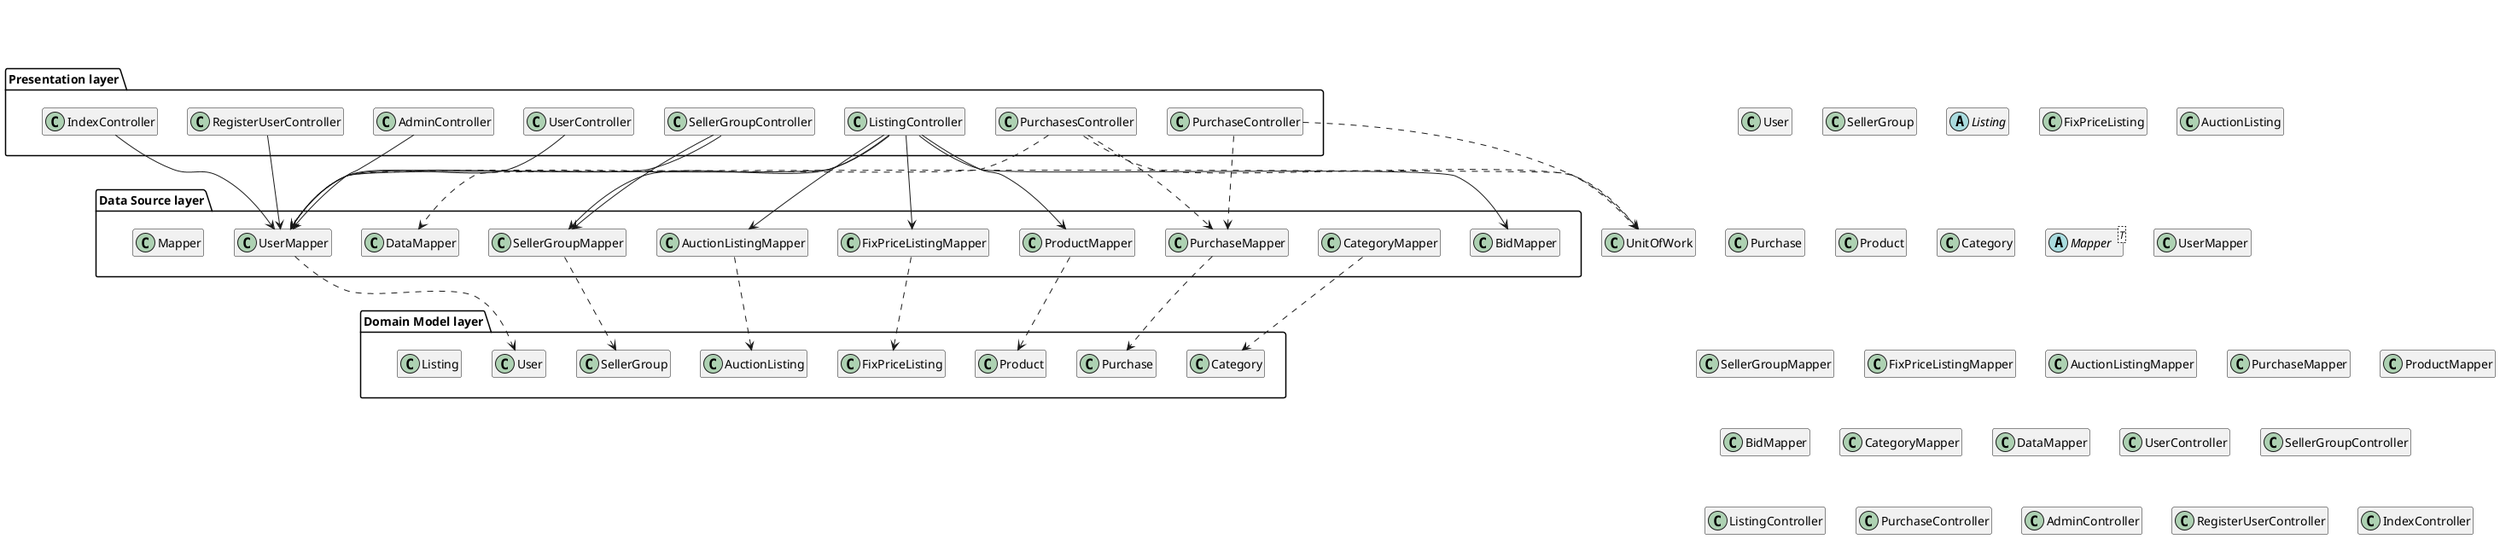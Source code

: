@startuml

skinparam classAttributeIconSize 0
hide empty members

package "Domain Model layer" {
    class User
    class SellerGroup
    class FixPriceListing
    class AuctionListing
    class Purchase
    class Product
    class Category
    class Listing
    User -[hidden]> SellerGroup
    SellerGroup -[hidden]> FixPriceListing
    FixPriceListing -[hidden]> AuctionListing
    AuctionListing -[hidden]> Purchase
    Purchase -[hidden]> Product
    Product -[hidden]> Category


}

package "Data Source layer" {
    class UserMapper
    class SellerGroupMapper
    class FixPriceListingMapper
    class AuctionListingMapper
    class PurchaseMapper
    class ProductMapper
    class BidMapper
    class CategoryMapper
    class DataMapper
    class Mapper

    UserMapper -[hidden]> SellerGroupMapper
    SellerGroupMapper -[hidden]> FixPriceListingMapper
    FixPriceListingMapper -[hidden]> AuctionListingMapper
    AuctionListingMapper -[hidden]> PurchaseMapper
    PurchaseMapper -[hidden]> ProductMapper
    ProductMapper -[hidden]> CategoryMapper
    CategoryMapper -[hidden]> BidMapper
}

package "Presentation layer" {
    class UserController
    class SellerGroupController
    class ListingController
    class PurchaseController
    class PurchasesController
    class AdminController
    class RegisterUserController
    class IndexController


    AdminController -[hidden]> RegisterUserController
    UserController -[hidden]> SellerGroupController
    SellerGroupController -[hidden]> ListingController
    ListingController -[hidden]> PurchaseController
    PurchaseController -[hidden]> PurchasesController
}

"Presentation layer" -[hidden]-> "Data Source layer"
"Data Source layer" -[hidden]->  "Domain Model layer"


UserController --> UserMapper
SellerGroupController --> UserMapper
SellerGroupController --> SellerGroupMapper
ListingController --> FixPriceListingMapper
ListingController --> AuctionListingMapper
ListingController --> UserMapper
ListingController --> SellerGroupMapper
ListingController --> ProductMapper
ListingController --> BidMapper
PurchaseController ..> PurchaseMapper
PurchasesController ..> UserMapper
PurchasesController ..> PurchaseMapper
PurchasesController ..> UnitOfWork
PurchaseController ..> UnitOfWork
RegisterUserController --> UserMapper
AdminController --> UserMapper
IndexController --> UserMapper

UnitOfWork ..> DataMapper

UserMapper ..> User
SellerGroupMapper ..> SellerGroup
FixPriceListingMapper ..> FixPriceListing
AuctionListingMapper ..> AuctionListing
PurchaseMapper ..> Purchase
ProductMapper ..> Product
CategoryMapper ..> Category

class User {

}

class SellerGroup {

}

abstract class Listing{

}

class FixPriceListing {

}

class AuctionListing {

}

class Purchase {

}

class Product {

}

class Category {

}



abstract class Mapper<T> {

}

class UserMapper {

}

class SellerGroupMapper {

}

class FixPriceListingMapper {

}

class AuctionListingMapper {

}

class PurchaseMapper {

}

class ProductMapper {

}

class BidMapper{

}

class CategoryMapper {
}

class DataMapper{}


class UserController {

}

class SellerGroupController {

}


class ListingController {

}


class PurchaseController {

}

class AdminController {

}

class RegisterUserController {

}

class IndexController {

}


class UnitOfWork {
}

@enduml
